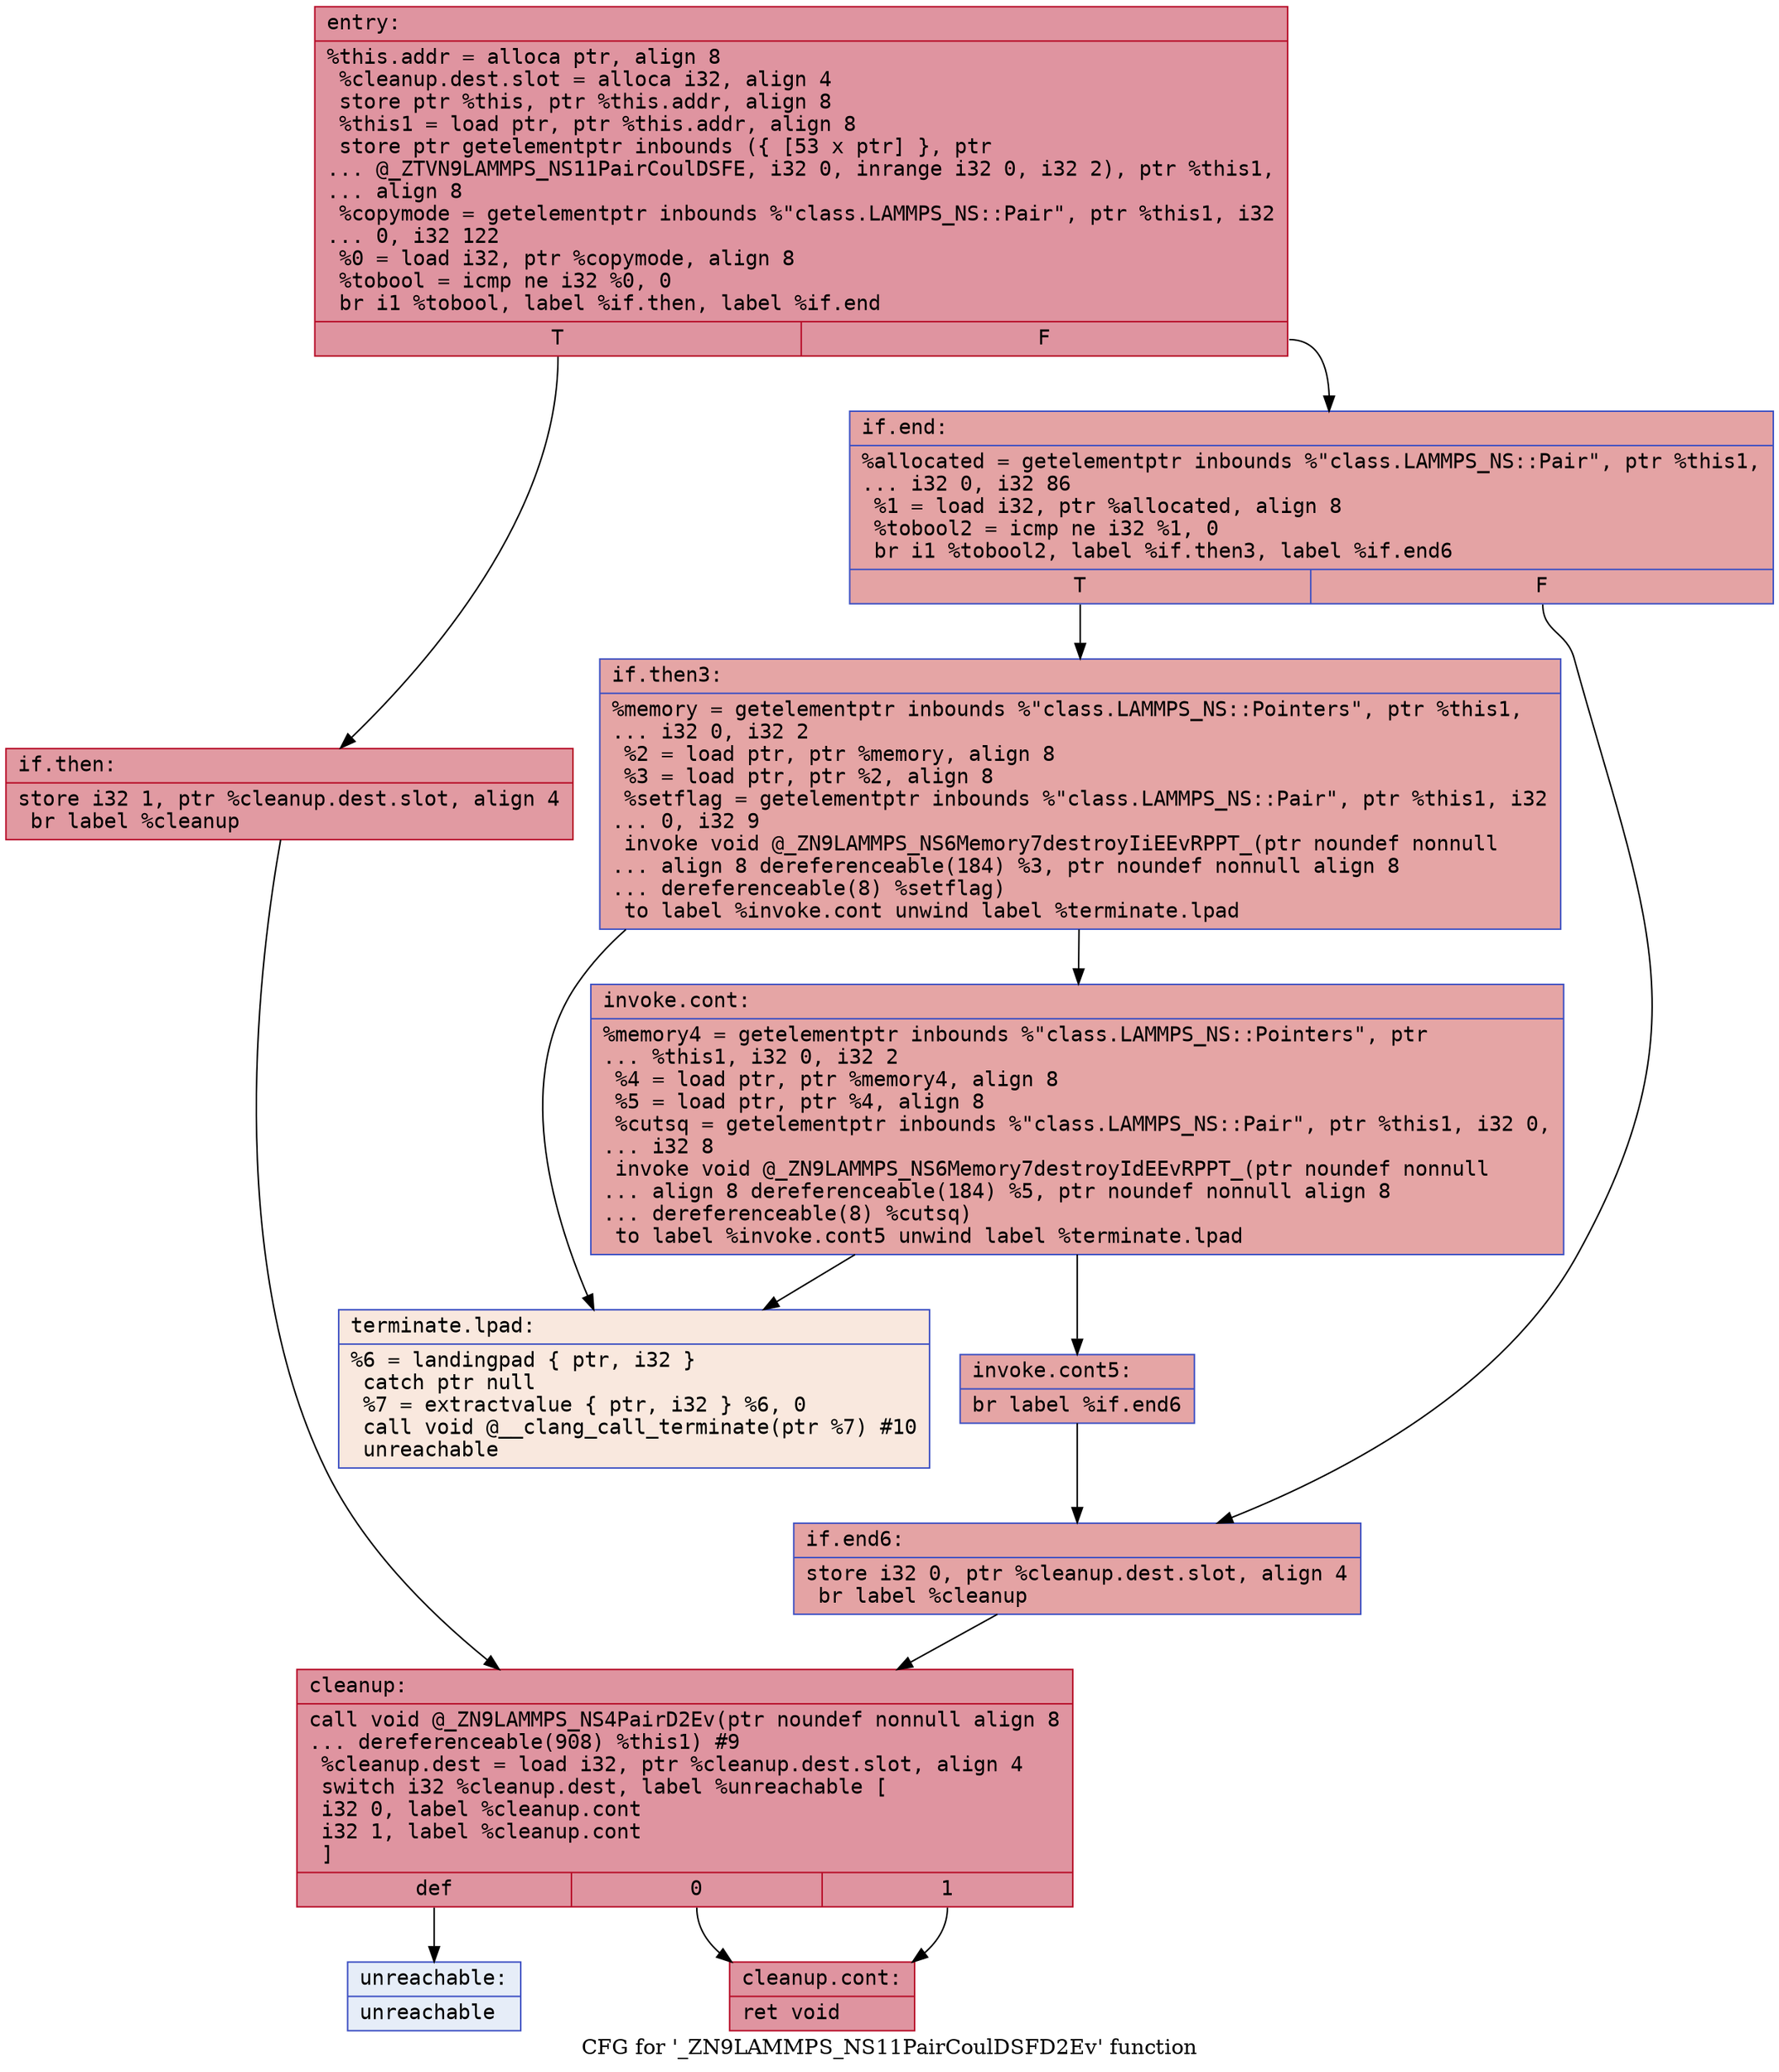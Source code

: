 digraph "CFG for '_ZN9LAMMPS_NS11PairCoulDSFD2Ev' function" {
	label="CFG for '_ZN9LAMMPS_NS11PairCoulDSFD2Ev' function";

	Node0x5622821d3170 [shape=record,color="#b70d28ff", style=filled, fillcolor="#b70d2870" fontname="Courier",label="{entry:\l|  %this.addr = alloca ptr, align 8\l  %cleanup.dest.slot = alloca i32, align 4\l  store ptr %this, ptr %this.addr, align 8\l  %this1 = load ptr, ptr %this.addr, align 8\l  store ptr getelementptr inbounds (\{ [53 x ptr] \}, ptr\l... @_ZTVN9LAMMPS_NS11PairCoulDSFE, i32 0, inrange i32 0, i32 2), ptr %this1,\l... align 8\l  %copymode = getelementptr inbounds %\"class.LAMMPS_NS::Pair\", ptr %this1, i32\l... 0, i32 122\l  %0 = load i32, ptr %copymode, align 8\l  %tobool = icmp ne i32 %0, 0\l  br i1 %tobool, label %if.then, label %if.end\l|{<s0>T|<s1>F}}"];
	Node0x5622821d3170:s0 -> Node0x5622821d36b0[tooltip="entry -> if.then\nProbability 62.50%" ];
	Node0x5622821d3170:s1 -> Node0x5622821d3720[tooltip="entry -> if.end\nProbability 37.50%" ];
	Node0x5622821d36b0 [shape=record,color="#b70d28ff", style=filled, fillcolor="#bb1b2c70" fontname="Courier",label="{if.then:\l|  store i32 1, ptr %cleanup.dest.slot, align 4\l  br label %cleanup\l}"];
	Node0x5622821d36b0 -> Node0x5622821d3970[tooltip="if.then -> cleanup\nProbability 100.00%" ];
	Node0x5622821d3720 [shape=record,color="#3d50c3ff", style=filled, fillcolor="#c32e3170" fontname="Courier",label="{if.end:\l|  %allocated = getelementptr inbounds %\"class.LAMMPS_NS::Pair\", ptr %this1,\l... i32 0, i32 86\l  %1 = load i32, ptr %allocated, align 8\l  %tobool2 = icmp ne i32 %1, 0\l  br i1 %tobool2, label %if.then3, label %if.end6\l|{<s0>T|<s1>F}}"];
	Node0x5622821d3720:s0 -> Node0x5622821d3c40[tooltip="if.end -> if.then3\nProbability 62.50%" ];
	Node0x5622821d3720:s1 -> Node0x5622821d3e60[tooltip="if.end -> if.end6\nProbability 37.50%" ];
	Node0x5622821d3c40 [shape=record,color="#3d50c3ff", style=filled, fillcolor="#c5333470" fontname="Courier",label="{if.then3:\l|  %memory = getelementptr inbounds %\"class.LAMMPS_NS::Pointers\", ptr %this1,\l... i32 0, i32 2\l  %2 = load ptr, ptr %memory, align 8\l  %3 = load ptr, ptr %2, align 8\l  %setflag = getelementptr inbounds %\"class.LAMMPS_NS::Pair\", ptr %this1, i32\l... 0, i32 9\l  invoke void @_ZN9LAMMPS_NS6Memory7destroyIiEEvRPPT_(ptr noundef nonnull\l... align 8 dereferenceable(184) %3, ptr noundef nonnull align 8\l... dereferenceable(8) %setflag)\l          to label %invoke.cont unwind label %terminate.lpad\l}"];
	Node0x5622821d3c40 -> Node0x5622821d4360[tooltip="if.then3 -> invoke.cont\nProbability 100.00%" ];
	Node0x5622821d3c40 -> Node0x5622821d4440[tooltip="if.then3 -> terminate.lpad\nProbability 0.00%" ];
	Node0x5622821d4360 [shape=record,color="#3d50c3ff", style=filled, fillcolor="#c5333470" fontname="Courier",label="{invoke.cont:\l|  %memory4 = getelementptr inbounds %\"class.LAMMPS_NS::Pointers\", ptr\l... %this1, i32 0, i32 2\l  %4 = load ptr, ptr %memory4, align 8\l  %5 = load ptr, ptr %4, align 8\l  %cutsq = getelementptr inbounds %\"class.LAMMPS_NS::Pair\", ptr %this1, i32 0,\l... i32 8\l  invoke void @_ZN9LAMMPS_NS6Memory7destroyIdEEvRPPT_(ptr noundef nonnull\l... align 8 dereferenceable(184) %5, ptr noundef nonnull align 8\l... dereferenceable(8) %cutsq)\l          to label %invoke.cont5 unwind label %terminate.lpad\l}"];
	Node0x5622821d4360 -> Node0x5622821d4a70[tooltip="invoke.cont -> invoke.cont5\nProbability 100.00%" ];
	Node0x5622821d4360 -> Node0x5622821d4440[tooltip="invoke.cont -> terminate.lpad\nProbability 0.00%" ];
	Node0x5622821d4a70 [shape=record,color="#3d50c3ff", style=filled, fillcolor="#c5333470" fontname="Courier",label="{invoke.cont5:\l|  br label %if.end6\l}"];
	Node0x5622821d4a70 -> Node0x5622821d3e60[tooltip="invoke.cont5 -> if.end6\nProbability 100.00%" ];
	Node0x5622821d3e60 [shape=record,color="#3d50c3ff", style=filled, fillcolor="#c32e3170" fontname="Courier",label="{if.end6:\l|  store i32 0, ptr %cleanup.dest.slot, align 4\l  br label %cleanup\l}"];
	Node0x5622821d3e60 -> Node0x5622821d3970[tooltip="if.end6 -> cleanup\nProbability 100.00%" ];
	Node0x5622821d3970 [shape=record,color="#b70d28ff", style=filled, fillcolor="#b70d2870" fontname="Courier",label="{cleanup:\l|  call void @_ZN9LAMMPS_NS4PairD2Ev(ptr noundef nonnull align 8\l... dereferenceable(908) %this1) #9\l  %cleanup.dest = load i32, ptr %cleanup.dest.slot, align 4\l  switch i32 %cleanup.dest, label %unreachable [\l    i32 0, label %cleanup.cont\l    i32 1, label %cleanup.cont\l  ]\l|{<s0>def|<s1>0|<s2>1}}"];
	Node0x5622821d3970:s0 -> Node0x5622821d5960[tooltip="cleanup -> unreachable\nProbability 0.00%" ];
	Node0x5622821d3970:s1 -> Node0x5622821d59b0[tooltip="cleanup -> cleanup.cont\nProbability 100.00%" ];
	Node0x5622821d3970:s2 -> Node0x5622821d59b0[tooltip="cleanup -> cleanup.cont\nProbability 100.00%" ];
	Node0x5622821d59b0 [shape=record,color="#b70d28ff", style=filled, fillcolor="#b70d2870" fontname="Courier",label="{cleanup.cont:\l|  ret void\l}"];
	Node0x5622821d4440 [shape=record,color="#3d50c3ff", style=filled, fillcolor="#f2cab570" fontname="Courier",label="{terminate.lpad:\l|  %6 = landingpad \{ ptr, i32 \}\l          catch ptr null\l  %7 = extractvalue \{ ptr, i32 \} %6, 0\l  call void @__clang_call_terminate(ptr %7) #10\l  unreachable\l}"];
	Node0x5622821d5960 [shape=record,color="#3d50c3ff", style=filled, fillcolor="#c7d7f070" fontname="Courier",label="{unreachable:\l|  unreachable\l}"];
}
